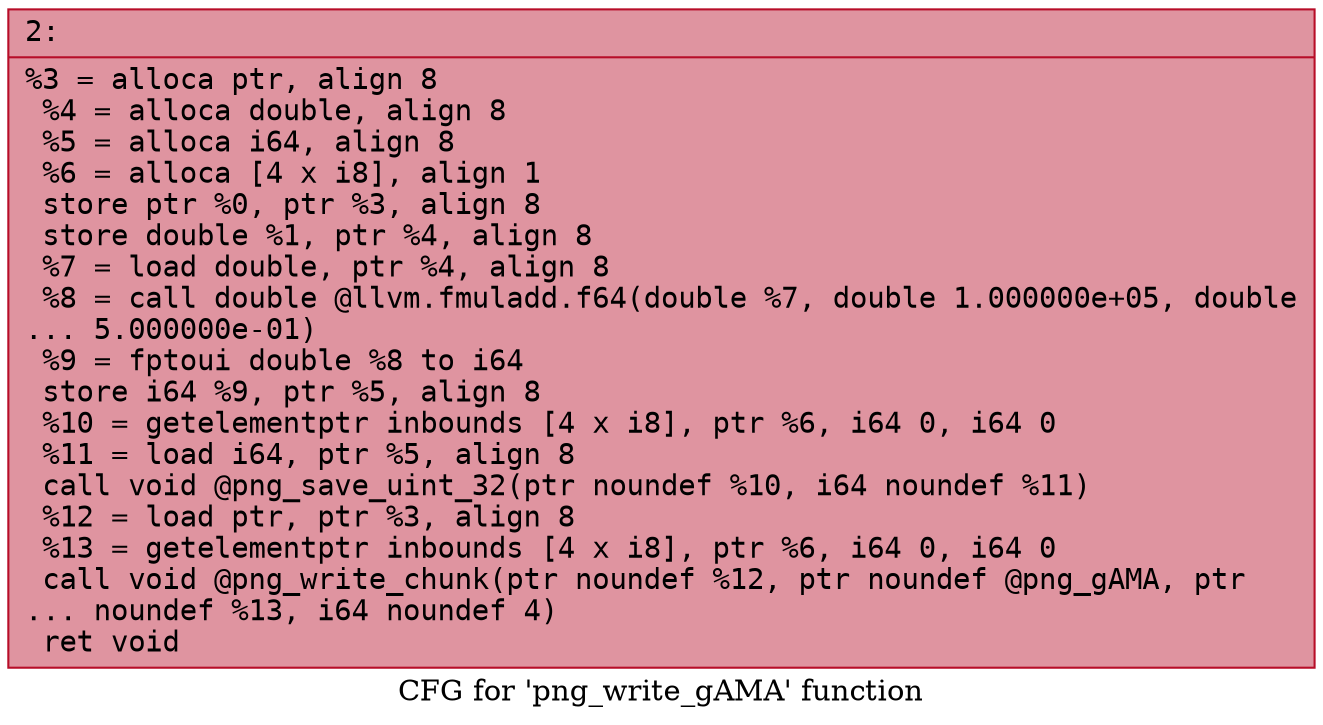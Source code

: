 digraph "CFG for 'png_write_gAMA' function" {
	label="CFG for 'png_write_gAMA' function";

	Node0x6000023b3f20 [shape=record,color="#b70d28ff", style=filled, fillcolor="#b70d2870" fontname="Courier",label="{2:\l|  %3 = alloca ptr, align 8\l  %4 = alloca double, align 8\l  %5 = alloca i64, align 8\l  %6 = alloca [4 x i8], align 1\l  store ptr %0, ptr %3, align 8\l  store double %1, ptr %4, align 8\l  %7 = load double, ptr %4, align 8\l  %8 = call double @llvm.fmuladd.f64(double %7, double 1.000000e+05, double\l... 5.000000e-01)\l  %9 = fptoui double %8 to i64\l  store i64 %9, ptr %5, align 8\l  %10 = getelementptr inbounds [4 x i8], ptr %6, i64 0, i64 0\l  %11 = load i64, ptr %5, align 8\l  call void @png_save_uint_32(ptr noundef %10, i64 noundef %11)\l  %12 = load ptr, ptr %3, align 8\l  %13 = getelementptr inbounds [4 x i8], ptr %6, i64 0, i64 0\l  call void @png_write_chunk(ptr noundef %12, ptr noundef @png_gAMA, ptr\l... noundef %13, i64 noundef 4)\l  ret void\l}"];
}

